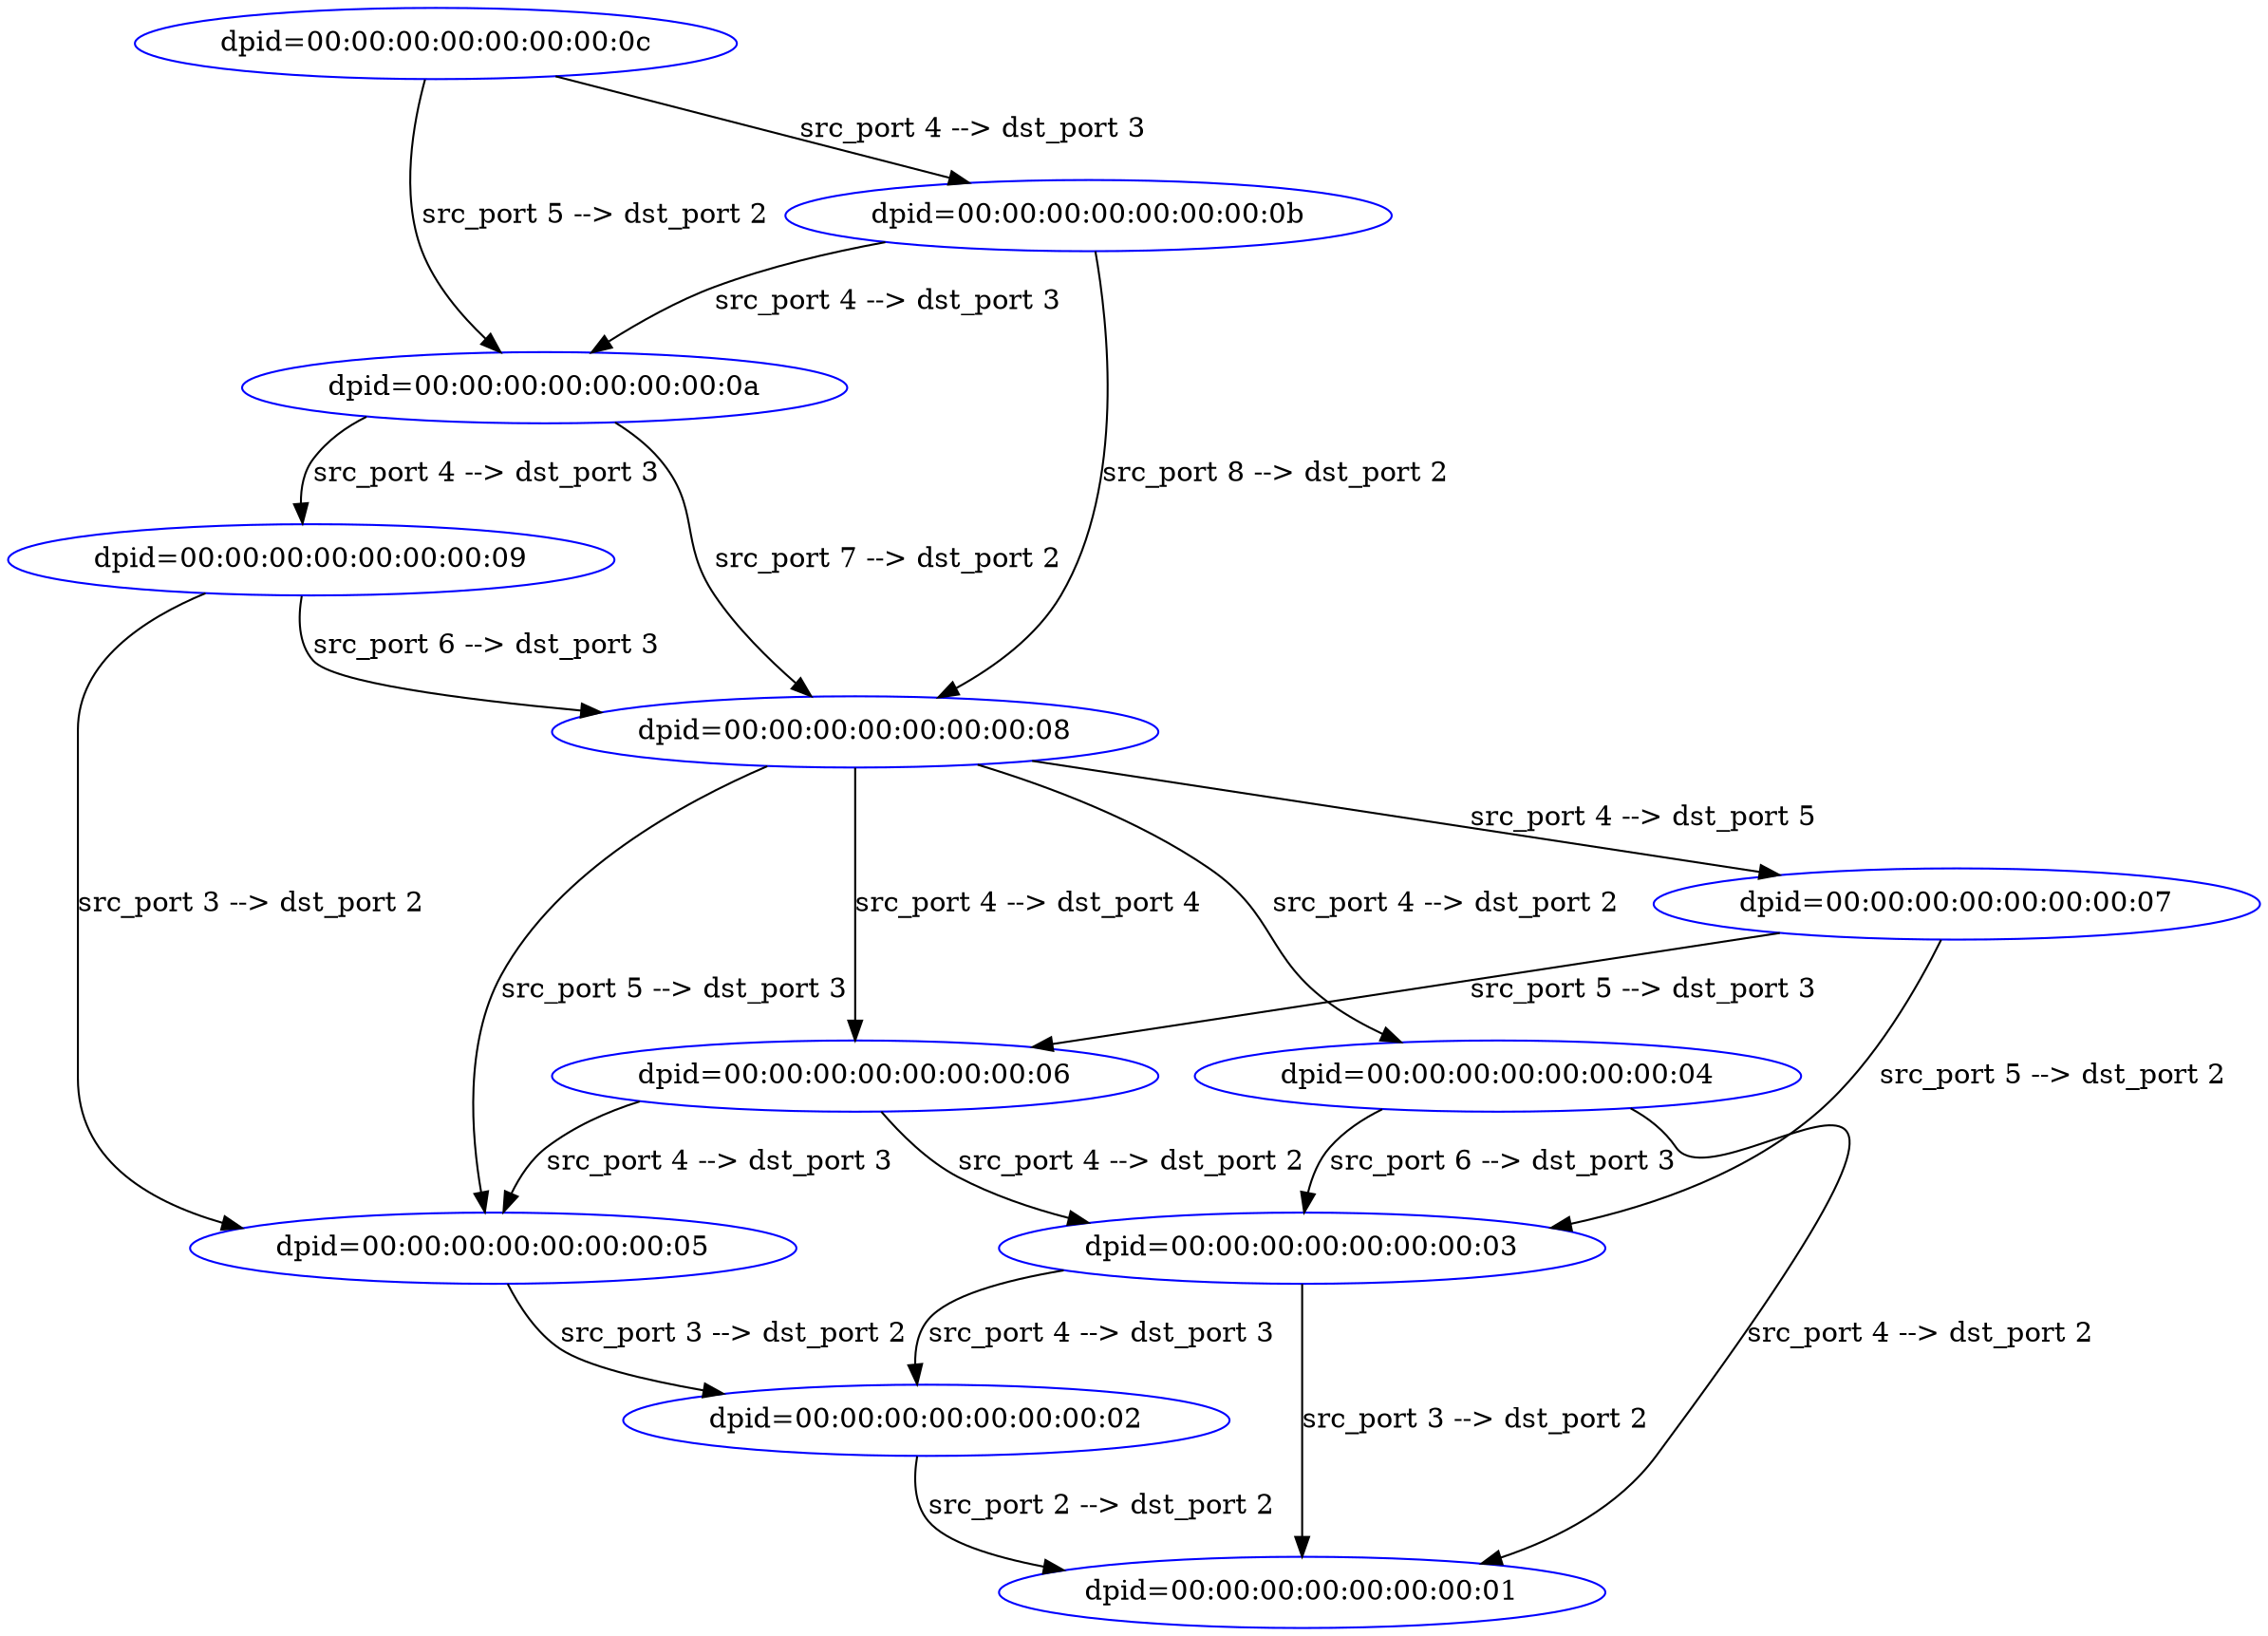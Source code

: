 digraph Deps {
     n0 [ label="dpid=00:00:00:00:00:00:00:0c", color="blue"];
     n1 [ label="dpid=00:00:00:00:00:00:00:0a", color="blue"];
     n0 -> n1 [ label="src_port 5 --> dst_port 2"];
     n2 [ label="dpid=00:00:00:00:00:00:00:04", color="blue"];
     n3 [ label="dpid=00:00:00:00:00:00:00:01", color="blue"];
     n2 -> n3 [ label="src_port 4 --> dst_port 2"];
     n4 [ label="dpid=00:00:00:00:00:00:00:08", color="blue"];
     n1 -> n4 [ label="src_port 7 --> dst_port 2"];
     n5 [ label="dpid=00:00:00:00:00:00:00:02", color="blue"];
     n5 -> n3 [ label="src_port 2 --> dst_port 2"];
     n6 [ label="dpid=00:00:00:00:00:00:00:07", color="blue"];
     n7 [ label="dpid=00:00:00:00:00:00:00:06", color="blue"];
     n6 -> n7 [ label="src_port 5 --> dst_port 3"];
     n8 [ label="dpid=00:00:00:00:00:00:00:0b", color="blue"];
     n8 -> n1 [ label="src_port 4 --> dst_port 3"];
     n9 [ label="dpid=00:00:00:00:00:00:00:03", color="blue"];
     n9 -> n3 [ label="src_port 3 --> dst_port 2"];
     n4 -> n6 [ label="src_port 4 --> dst_port 5"];
     n2 -> n9 [ label="src_port 6 --> dst_port 3"];
     n6 -> n9 [ label="src_port 5 --> dst_port 2"];
     n9 -> n5 [ label="src_port 4 --> dst_port 3"];
     n0 -> n8 [ label="src_port 4 --> dst_port 3"];
     n7 -> n9 [ label="src_port 4 --> dst_port 2"];
     n10 [ label="dpid=00:00:00:00:00:00:00:09", color="blue"];
     n10 -> n4 [ label="src_port 6 --> dst_port 3"];
     n8 -> n4 [ label="src_port 8 --> dst_port 2"];
     n11 [ label="dpid=00:00:00:00:00:00:00:05", color="blue"];
     n10 -> n11 [ label="src_port 3 --> dst_port 2"];
     n4 -> n2 [ label="src_port 4 --> dst_port 2"];
     n7 -> n11 [ label="src_port 4 --> dst_port 3"];
     n4 -> n11 [ label="src_port 5 --> dst_port 3"];
     n1 -> n10 [ label="src_port 4 --> dst_port 3"];
     n11 -> n5 [ label="src_port 3 --> dst_port 2"];
     n4 -> n7 [ label="src_port 4 --> dst_port 4"];
}
